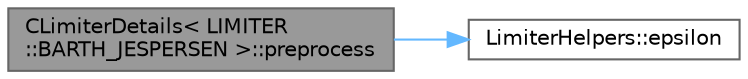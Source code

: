 digraph "CLimiterDetails&lt; LIMITER::BARTH_JESPERSEN &gt;::preprocess"
{
 // LATEX_PDF_SIZE
  bgcolor="transparent";
  edge [fontname=Helvetica,fontsize=10,labelfontname=Helvetica,labelfontsize=10];
  node [fontname=Helvetica,fontsize=10,shape=box,height=0.2,width=0.4];
  rankdir="LR";
  Node1 [id="Node000001",label="CLimiterDetails\< LIMITER\l::BARTH_JESPERSEN \>::preprocess",height=0.2,width=0.4,color="gray40", fillcolor="grey60", style="filled", fontcolor="black",tooltip="Set a small epsilon to avoid divisions by 0."];
  Node1 -> Node2 [id="edge1_Node000001_Node000002",color="steelblue1",style="solid",tooltip=" "];
  Node2 [id="Node000002",label="LimiterHelpers::epsilon",height=0.2,width=0.4,color="grey40", fillcolor="white", style="filled",URL="$structLimiterHelpers.html#ae9890fdc9f049db396c4d78171303546",tooltip=" "];
}
